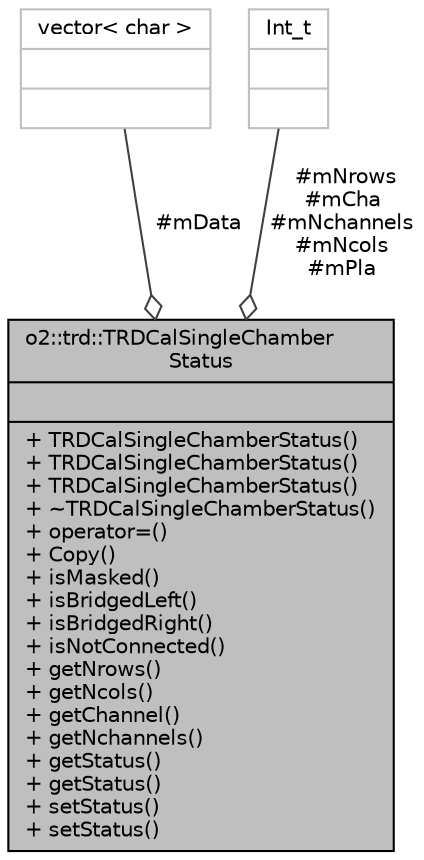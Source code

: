 digraph "o2::trd::TRDCalSingleChamberStatus"
{
 // INTERACTIVE_SVG=YES
  bgcolor="transparent";
  edge [fontname="Helvetica",fontsize="10",labelfontname="Helvetica",labelfontsize="10"];
  node [fontname="Helvetica",fontsize="10",shape=record];
  Node1 [label="{o2::trd::TRDCalSingleChamber\lStatus\n||+ TRDCalSingleChamberStatus()\l+ TRDCalSingleChamberStatus()\l+ TRDCalSingleChamberStatus()\l+ ~TRDCalSingleChamberStatus()\l+ operator=()\l+ Copy()\l+ isMasked()\l+ isBridgedLeft()\l+ isBridgedRight()\l+ isNotConnected()\l+ getNrows()\l+ getNcols()\l+ getChannel()\l+ getNchannels()\l+ getStatus()\l+ getStatus()\l+ setStatus()\l+ setStatus()\l}",height=0.2,width=0.4,color="black", fillcolor="grey75", style="filled" fontcolor="black"];
  Node2 -> Node1 [color="grey25",fontsize="10",style="solid",label=" #mData" ,arrowhead="odiamond",fontname="Helvetica"];
  Node2 [label="{vector\< char \>\n||}",height=0.2,width=0.4,color="grey75"];
  Node3 -> Node1 [color="grey25",fontsize="10",style="solid",label=" #mNrows\n#mCha\n#mNchannels\n#mNcols\n#mPla" ,arrowhead="odiamond",fontname="Helvetica"];
  Node3 [label="{Int_t\n||}",height=0.2,width=0.4,color="grey75"];
}

